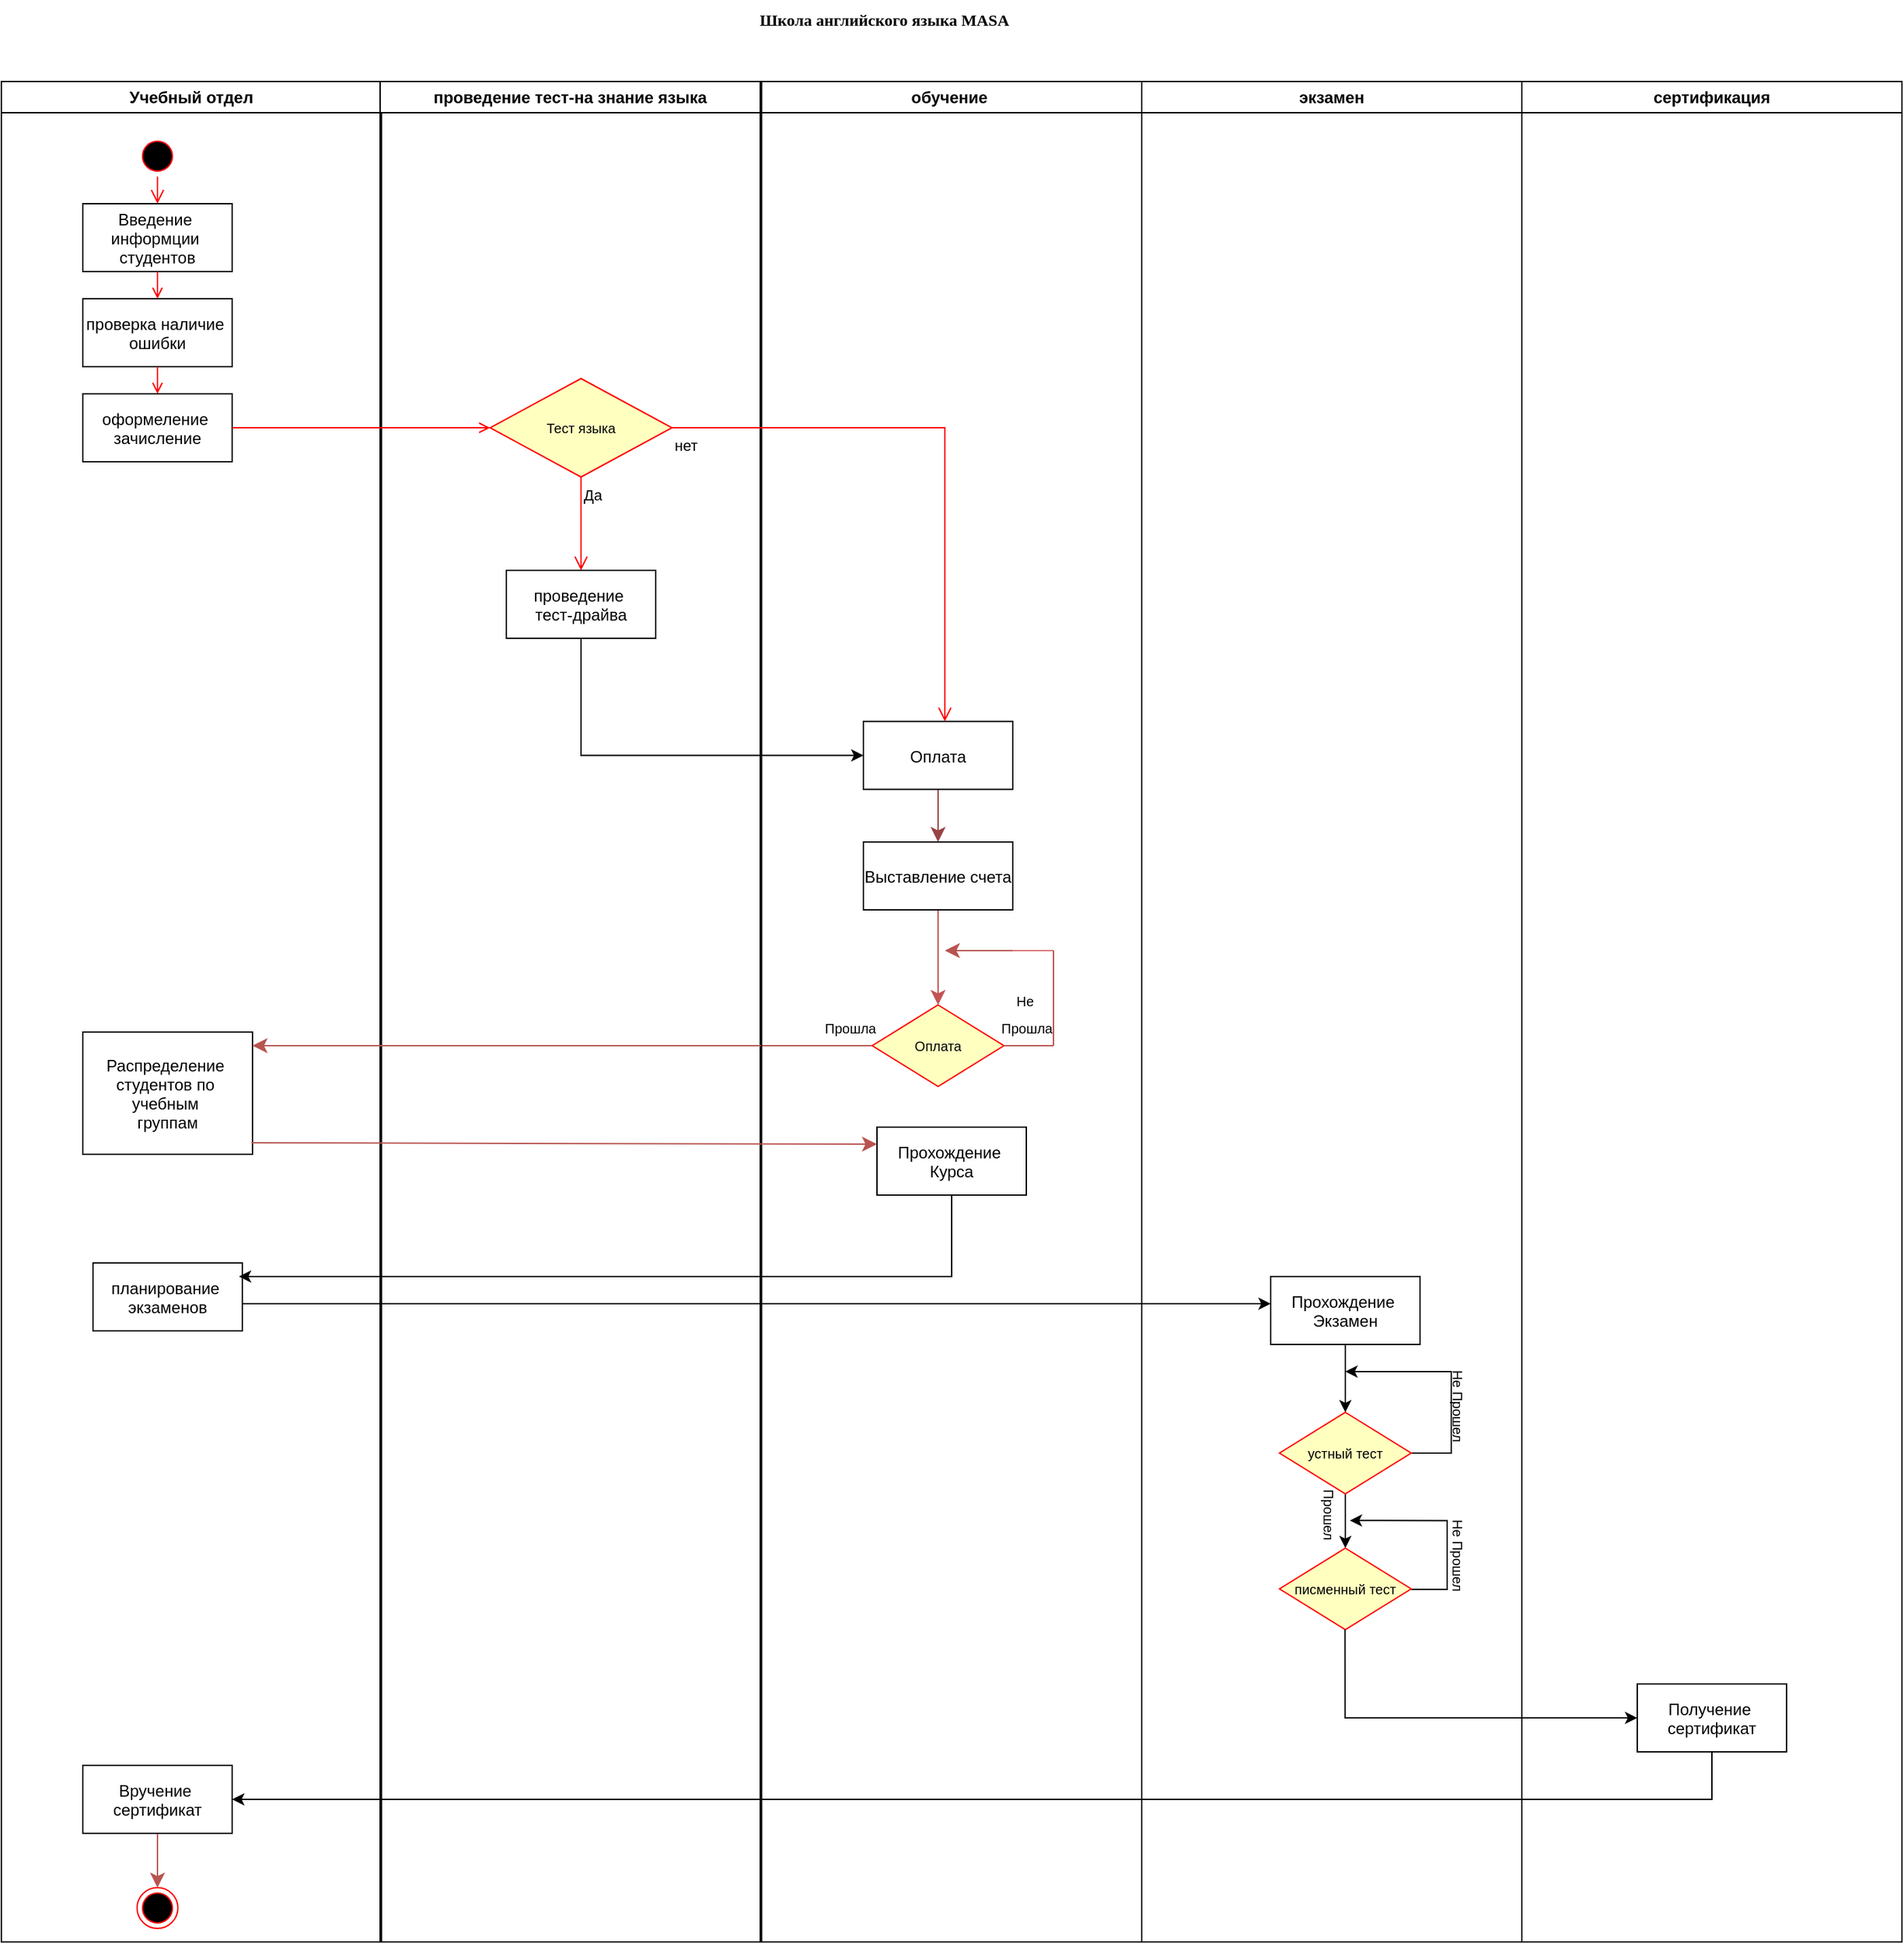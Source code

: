 <mxfile version="24.3.1" type="github">
  <diagram name="Page-1" id="bY8u737ZQ0ratZw_UCGF">
    <mxGraphModel dx="1538" dy="743" grid="1" gridSize="10" guides="1" tooltips="1" connect="1" arrows="1" fold="1" page="1" pageScale="1" pageWidth="827" pageHeight="1169" math="0" shadow="0">
      <root>
        <mxCell id="0" />
        <mxCell id="1" parent="0" />
        <mxCell id="oEYHWFMe7uGtQWseiEEt-1" value="Учебный отдел" style="swimlane;whiteSpace=wrap" vertex="1" parent="1">
          <mxGeometry x="25" y="110" width="280" height="1370" as="geometry" />
        </mxCell>
        <mxCell id="oEYHWFMe7uGtQWseiEEt-2" value="" style="ellipse;shape=startState;fillColor=#000000;strokeColor=#ff0000;" vertex="1" parent="oEYHWFMe7uGtQWseiEEt-1">
          <mxGeometry x="100" y="40" width="30" height="30" as="geometry" />
        </mxCell>
        <mxCell id="oEYHWFMe7uGtQWseiEEt-3" value="" style="edgeStyle=elbowEdgeStyle;elbow=horizontal;verticalAlign=bottom;endArrow=open;endSize=8;strokeColor=#FF0000;endFill=1;rounded=0" edge="1" parent="oEYHWFMe7uGtQWseiEEt-1" source="oEYHWFMe7uGtQWseiEEt-2" target="oEYHWFMe7uGtQWseiEEt-4">
          <mxGeometry x="100" y="40" as="geometry">
            <mxPoint x="115" y="110" as="targetPoint" />
          </mxGeometry>
        </mxCell>
        <mxCell id="oEYHWFMe7uGtQWseiEEt-4" value="Введение &#xa;информции &#xa;студентов" style="" vertex="1" parent="oEYHWFMe7uGtQWseiEEt-1">
          <mxGeometry x="60" y="90" width="110" height="50" as="geometry" />
        </mxCell>
        <mxCell id="oEYHWFMe7uGtQWseiEEt-5" value="проверка наличие &#xa;ошибки" style="" vertex="1" parent="oEYHWFMe7uGtQWseiEEt-1">
          <mxGeometry x="60" y="160" width="110" height="50" as="geometry" />
        </mxCell>
        <mxCell id="oEYHWFMe7uGtQWseiEEt-6" value="" style="endArrow=open;strokeColor=#FF0000;endFill=1;rounded=0" edge="1" parent="oEYHWFMe7uGtQWseiEEt-1" source="oEYHWFMe7uGtQWseiEEt-4" target="oEYHWFMe7uGtQWseiEEt-5">
          <mxGeometry relative="1" as="geometry" />
        </mxCell>
        <mxCell id="oEYHWFMe7uGtQWseiEEt-7" value="оформеление &#xa;зачисление" style="" vertex="1" parent="oEYHWFMe7uGtQWseiEEt-1">
          <mxGeometry x="60" y="230" width="110" height="50" as="geometry" />
        </mxCell>
        <mxCell id="oEYHWFMe7uGtQWseiEEt-8" value="" style="endArrow=open;strokeColor=#FF0000;endFill=1;rounded=0" edge="1" parent="oEYHWFMe7uGtQWseiEEt-1" source="oEYHWFMe7uGtQWseiEEt-5" target="oEYHWFMe7uGtQWseiEEt-7">
          <mxGeometry relative="1" as="geometry" />
        </mxCell>
        <mxCell id="oEYHWFMe7uGtQWseiEEt-9" value="Распределение &#xa;студентов по &#xa;учебным &#xa;группам" style="" vertex="1" parent="oEYHWFMe7uGtQWseiEEt-1">
          <mxGeometry x="60" y="700" width="125" height="90" as="geometry" />
        </mxCell>
        <mxCell id="oEYHWFMe7uGtQWseiEEt-10" style="edgeStyle=none;curved=1;rounded=0;orthogonalLoop=1;jettySize=auto;html=1;entryX=0.5;entryY=0;entryDx=0;entryDy=0;fontSize=12;startSize=8;endSize=8;fillColor=#f8cecc;strokeColor=#b85450;" edge="1" parent="oEYHWFMe7uGtQWseiEEt-1" source="oEYHWFMe7uGtQWseiEEt-11" target="oEYHWFMe7uGtQWseiEEt-12">
          <mxGeometry relative="1" as="geometry" />
        </mxCell>
        <mxCell id="oEYHWFMe7uGtQWseiEEt-11" value="Вручение &#xa;сертификат" style="" vertex="1" parent="oEYHWFMe7uGtQWseiEEt-1">
          <mxGeometry x="60" y="1240" width="110" height="50" as="geometry" />
        </mxCell>
        <mxCell id="oEYHWFMe7uGtQWseiEEt-12" value="" style="ellipse;shape=endState;fillColor=#000000;strokeColor=#ff0000" vertex="1" parent="oEYHWFMe7uGtQWseiEEt-1">
          <mxGeometry x="100" y="1330" width="30" height="30" as="geometry" />
        </mxCell>
        <mxCell id="oEYHWFMe7uGtQWseiEEt-51" value="планирование &#xa;экзаменов" style="" vertex="1" parent="oEYHWFMe7uGtQWseiEEt-1">
          <mxGeometry x="67.5" y="870" width="110" height="50" as="geometry" />
        </mxCell>
        <mxCell id="oEYHWFMe7uGtQWseiEEt-13" value="проведение тест-на знание языка" style="swimlane;whiteSpace=wrap" vertex="1" parent="1">
          <mxGeometry x="304" y="110" width="280" height="1370" as="geometry" />
        </mxCell>
        <mxCell id="oEYHWFMe7uGtQWseiEEt-14" value="Тест языка" style="rhombus;fillColor=#ffffc0;strokeColor=#ff0000;fontSize=10;" vertex="1" parent="oEYHWFMe7uGtQWseiEEt-13">
          <mxGeometry x="81" y="218.75" width="134" height="72.5" as="geometry" />
        </mxCell>
        <mxCell id="oEYHWFMe7uGtQWseiEEt-15" value="Да " style="edgeStyle=elbowEdgeStyle;elbow=horizontal;align=left;verticalAlign=top;endArrow=open;endSize=8;strokeColor=#FF0000;endFill=1;rounded=0;entryX=0.5;entryY=0;entryDx=0;entryDy=0;" edge="1" parent="oEYHWFMe7uGtQWseiEEt-13" source="oEYHWFMe7uGtQWseiEEt-14" target="oEYHWFMe7uGtQWseiEEt-16">
          <mxGeometry x="-1" relative="1" as="geometry">
            <mxPoint x="147.8" y="338.33" as="targetPoint" />
            <mxPoint x="147.8" y="272.497" as="sourcePoint" />
          </mxGeometry>
        </mxCell>
        <mxCell id="oEYHWFMe7uGtQWseiEEt-16" value="проведение &#xa;тест-драйва" style="" vertex="1" parent="oEYHWFMe7uGtQWseiEEt-13">
          <mxGeometry x="93" y="360" width="110" height="50" as="geometry" />
        </mxCell>
        <mxCell id="oEYHWFMe7uGtQWseiEEt-22" style="edgeStyle=none;curved=1;rounded=0;orthogonalLoop=1;jettySize=auto;html=1;fontSize=12;startSize=8;endSize=8;exitX=0;exitY=0.5;exitDx=0;exitDy=0;fillColor=#f8cecc;strokeColor=#b85450;" edge="1" parent="oEYHWFMe7uGtQWseiEEt-13" source="oEYHWFMe7uGtQWseiEEt-29">
          <mxGeometry relative="1" as="geometry">
            <mxPoint x="-94" y="710" as="targetPoint" />
            <mxPoint x="373.22" y="710" as="sourcePoint" />
          </mxGeometry>
        </mxCell>
        <mxCell id="oEYHWFMe7uGtQWseiEEt-53" style="edgeStyle=orthogonalEdgeStyle;rounded=0;orthogonalLoop=1;jettySize=auto;html=1;" edge="1" parent="oEYHWFMe7uGtQWseiEEt-13">
          <mxGeometry relative="1" as="geometry">
            <mxPoint x="656" y="900" as="targetPoint" />
            <mxPoint x="-101.5" y="900.03" as="sourcePoint" />
          </mxGeometry>
        </mxCell>
        <mxCell id="oEYHWFMe7uGtQWseiEEt-23" value="обучение " style="swimlane;whiteSpace=wrap;startSize=23;" vertex="1" parent="1">
          <mxGeometry x="585" y="110" width="280" height="1370" as="geometry" />
        </mxCell>
        <mxCell id="oEYHWFMe7uGtQWseiEEt-24" style="edgeStyle=none;curved=1;rounded=0;orthogonalLoop=1;jettySize=auto;html=1;fontSize=12;startSize=8;endSize=8;strokeColor=#c35454;exitX=0.5;exitY=1;exitDx=0;exitDy=0;" edge="1" parent="oEYHWFMe7uGtQWseiEEt-23" source="oEYHWFMe7uGtQWseiEEt-30" target="oEYHWFMe7uGtQWseiEEt-29">
          <mxGeometry relative="1" as="geometry">
            <mxPoint x="125" y="670" as="sourcePoint" />
          </mxGeometry>
        </mxCell>
        <mxCell id="oEYHWFMe7uGtQWseiEEt-25" style="edgeStyle=none;curved=1;rounded=0;orthogonalLoop=1;jettySize=auto;html=1;fontSize=12;startSize=8;endSize=8;strokeColor=#994343;" edge="1" parent="oEYHWFMe7uGtQWseiEEt-23" source="oEYHWFMe7uGtQWseiEEt-26" target="oEYHWFMe7uGtQWseiEEt-30">
          <mxGeometry relative="1" as="geometry" />
        </mxCell>
        <mxCell id="oEYHWFMe7uGtQWseiEEt-26" value="Оплата" style="" vertex="1" parent="oEYHWFMe7uGtQWseiEEt-23">
          <mxGeometry x="75" y="471.25" width="110" height="50" as="geometry" />
        </mxCell>
        <mxCell id="oEYHWFMe7uGtQWseiEEt-28" style="edgeStyle=none;curved=1;rounded=0;orthogonalLoop=1;jettySize=auto;html=1;fontSize=12;startSize=8;endSize=8;movable=1;resizable=1;rotatable=1;deletable=1;editable=1;locked=0;connectable=1;fillColor=#f8cecc;strokeColor=#b85450;" edge="1" parent="oEYHWFMe7uGtQWseiEEt-23">
          <mxGeometry relative="1" as="geometry">
            <mxPoint x="135" y="640" as="targetPoint" />
            <mxPoint x="185" y="640" as="sourcePoint" />
          </mxGeometry>
        </mxCell>
        <mxCell id="oEYHWFMe7uGtQWseiEEt-29" value="Оплата" style="rhombus;fillColor=#ffffc0;strokeColor=#ff0000;fontSize=10;" vertex="1" parent="oEYHWFMe7uGtQWseiEEt-23">
          <mxGeometry x="81.5" y="680" width="97" height="60" as="geometry" />
        </mxCell>
        <mxCell id="oEYHWFMe7uGtQWseiEEt-30" value="Выставление счета" style="" vertex="1" parent="oEYHWFMe7uGtQWseiEEt-23">
          <mxGeometry x="75" y="560" width="110" height="50" as="geometry" />
        </mxCell>
        <mxCell id="oEYHWFMe7uGtQWseiEEt-31" value="" style="endArrow=none;html=1;rounded=0;fontSize=12;startSize=8;endSize=8;curved=1;exitX=1;exitY=0.5;exitDx=0;exitDy=0;fillColor=#f8cecc;strokeColor=#b85450;" edge="1" parent="oEYHWFMe7uGtQWseiEEt-23" source="oEYHWFMe7uGtQWseiEEt-29">
          <mxGeometry width="50" height="50" relative="1" as="geometry">
            <mxPoint x="195" y="780" as="sourcePoint" />
            <mxPoint x="215" y="710" as="targetPoint" />
          </mxGeometry>
        </mxCell>
        <mxCell id="oEYHWFMe7uGtQWseiEEt-32" value="" style="endArrow=none;html=1;rounded=0;fontSize=12;startSize=8;endSize=8;curved=1;exitX=1;exitY=0.5;exitDx=0;exitDy=0;strokeColor=#dd7373;" edge="1" parent="oEYHWFMe7uGtQWseiEEt-23">
          <mxGeometry width="50" height="50" relative="1" as="geometry">
            <mxPoint x="185" y="640" as="sourcePoint" />
            <mxPoint x="215" y="640" as="targetPoint" />
          </mxGeometry>
        </mxCell>
        <mxCell id="oEYHWFMe7uGtQWseiEEt-33" value="" style="endArrow=none;html=1;rounded=0;fontSize=12;startSize=8;endSize=8;curved=1;fillColor=#f8cecc;strokeColor=#b85450;" edge="1" parent="oEYHWFMe7uGtQWseiEEt-23">
          <mxGeometry width="50" height="50" relative="1" as="geometry">
            <mxPoint x="215" y="640" as="sourcePoint" />
            <mxPoint x="215" y="710" as="targetPoint" />
          </mxGeometry>
        </mxCell>
        <mxCell id="oEYHWFMe7uGtQWseiEEt-34" value="&lt;font style=&quot;font-size: 10px;&quot;&gt;Не&amp;nbsp;&lt;/font&gt;&lt;div&gt;&lt;font style=&quot;font-size: 10px;&quot;&gt;Прошла&lt;/font&gt;&lt;/div&gt;" style="text;html=1;align=center;verticalAlign=middle;resizable=0;points=[];autosize=1;fontSize=16;" vertex="1" parent="oEYHWFMe7uGtQWseiEEt-23">
          <mxGeometry x="165" y="660" width="60" height="50" as="geometry" />
        </mxCell>
        <mxCell id="oEYHWFMe7uGtQWseiEEt-35" value="&lt;span style=&quot;font-size: 10px;&quot;&gt;Прошла&lt;/span&gt;" style="text;html=1;align=center;verticalAlign=middle;resizable=0;points=[];autosize=1;strokeColor=none;fillColor=none;fontSize=16;" vertex="1" parent="oEYHWFMe7uGtQWseiEEt-23">
          <mxGeometry x="35" y="680" width="60" height="30" as="geometry" />
        </mxCell>
        <mxCell id="oEYHWFMe7uGtQWseiEEt-40" value="Прохождение &#xa;Курса" style="" vertex="1" parent="oEYHWFMe7uGtQWseiEEt-23">
          <mxGeometry x="85" y="770" width="110" height="50" as="geometry" />
        </mxCell>
        <mxCell id="oEYHWFMe7uGtQWseiEEt-36" value="" style="endArrow=open;strokeColor=#FF0000;endFill=1;rounded=0;entryX=0;entryY=0.5;entryDx=0;entryDy=0;" edge="1" parent="1" source="oEYHWFMe7uGtQWseiEEt-7" target="oEYHWFMe7uGtQWseiEEt-14">
          <mxGeometry relative="1" as="geometry">
            <mxPoint x="320" y="365" as="targetPoint" />
          </mxGeometry>
        </mxCell>
        <mxCell id="oEYHWFMe7uGtQWseiEEt-37" value="нет" style="edgeStyle=elbowEdgeStyle;elbow=horizontal;align=left;verticalAlign=top;endArrow=open;endSize=8;strokeColor=#FF0000;endFill=1;rounded=0;exitX=1;exitY=0.5;exitDx=0;exitDy=0;" edge="1" parent="1" source="oEYHWFMe7uGtQWseiEEt-14" target="oEYHWFMe7uGtQWseiEEt-26">
          <mxGeometry x="-1" relative="1" as="geometry">
            <mxPoint x="640" y="365" as="targetPoint" />
            <mxPoint x="517.328" y="367.43" as="sourcePoint" />
            <Array as="points">
              <mxPoint x="720" y="365" />
            </Array>
          </mxGeometry>
        </mxCell>
        <mxCell id="oEYHWFMe7uGtQWseiEEt-38" value="экзамен" style="swimlane;whiteSpace=wrap;startSize=23;" vertex="1" parent="1">
          <mxGeometry x="865" y="110" width="280" height="1370" as="geometry" />
        </mxCell>
        <mxCell id="oEYHWFMe7uGtQWseiEEt-55" style="edgeStyle=orthogonalEdgeStyle;rounded=0;orthogonalLoop=1;jettySize=auto;html=1;" edge="1" parent="oEYHWFMe7uGtQWseiEEt-38" source="oEYHWFMe7uGtQWseiEEt-54">
          <mxGeometry relative="1" as="geometry">
            <mxPoint x="150" y="980" as="targetPoint" />
          </mxGeometry>
        </mxCell>
        <mxCell id="oEYHWFMe7uGtQWseiEEt-54" value="Прохождение &#xa;Экзамен" style="" vertex="1" parent="oEYHWFMe7uGtQWseiEEt-38">
          <mxGeometry x="95" y="880" width="110" height="50" as="geometry" />
        </mxCell>
        <mxCell id="oEYHWFMe7uGtQWseiEEt-58" style="edgeStyle=orthogonalEdgeStyle;rounded=0;orthogonalLoop=1;jettySize=auto;html=1;entryX=0.5;entryY=0;entryDx=0;entryDy=0;" edge="1" parent="oEYHWFMe7uGtQWseiEEt-38" source="oEYHWFMe7uGtQWseiEEt-56" target="oEYHWFMe7uGtQWseiEEt-57">
          <mxGeometry relative="1" as="geometry" />
        </mxCell>
        <mxCell id="oEYHWFMe7uGtQWseiEEt-60" style="edgeStyle=orthogonalEdgeStyle;rounded=0;orthogonalLoop=1;jettySize=auto;html=1;exitX=1;exitY=0.5;exitDx=0;exitDy=0;" edge="1" parent="oEYHWFMe7uGtQWseiEEt-38" source="oEYHWFMe7uGtQWseiEEt-56">
          <mxGeometry relative="1" as="geometry">
            <mxPoint x="150" y="950" as="targetPoint" />
            <mxPoint x="235" y="1010" as="sourcePoint" />
            <Array as="points">
              <mxPoint x="228" y="1010" />
              <mxPoint x="228" y="950" />
            </Array>
          </mxGeometry>
        </mxCell>
        <mxCell id="oEYHWFMe7uGtQWseiEEt-56" value="устный тест" style="rhombus;fillColor=#ffffc0;strokeColor=#ff0000;fontSize=10;" vertex="1" parent="oEYHWFMe7uGtQWseiEEt-38">
          <mxGeometry x="101.5" y="980" width="97" height="60" as="geometry" />
        </mxCell>
        <mxCell id="oEYHWFMe7uGtQWseiEEt-62" style="edgeStyle=orthogonalEdgeStyle;rounded=0;orthogonalLoop=1;jettySize=auto;html=1;entryX=0.572;entryY=0.057;entryDx=0;entryDy=0;entryPerimeter=0;" edge="1" parent="oEYHWFMe7uGtQWseiEEt-38">
          <mxGeometry relative="1" as="geometry">
            <mxPoint x="153.29" y="1059.66" as="targetPoint" />
            <mxPoint x="198.484" y="1110.35" as="sourcePoint" />
            <Array as="points">
              <mxPoint x="225" y="1110" />
              <mxPoint x="225" y="1060" />
            </Array>
          </mxGeometry>
        </mxCell>
        <mxCell id="oEYHWFMe7uGtQWseiEEt-57" value="писменный тест" style="rhombus;fillColor=#ffffc0;strokeColor=#ff0000;fontSize=10;" vertex="1" parent="oEYHWFMe7uGtQWseiEEt-38">
          <mxGeometry x="101.5" y="1080" width="97" height="60" as="geometry" />
        </mxCell>
        <mxCell id="oEYHWFMe7uGtQWseiEEt-59" value="&lt;span style=&quot;font-size: 10px;&quot;&gt;Прошел&lt;/span&gt;" style="text;html=1;align=center;verticalAlign=middle;resizable=0;points=[];autosize=1;strokeColor=none;fillColor=none;fontSize=16;rotation=90;" vertex="1" parent="oEYHWFMe7uGtQWseiEEt-38">
          <mxGeometry x="110" y="1040" width="60" height="30" as="geometry" />
        </mxCell>
        <mxCell id="oEYHWFMe7uGtQWseiEEt-61" value="&lt;span style=&quot;font-size: 10px;&quot;&gt;Не&amp;nbsp;&lt;/span&gt;&lt;span style=&quot;font-size: 10px; background-color: initial;&quot;&gt;Прошел&lt;/span&gt;" style="text;html=1;align=center;verticalAlign=middle;resizable=0;points=[];autosize=1;strokeColor=none;fillColor=none;fontSize=16;rotation=90;" vertex="1" parent="oEYHWFMe7uGtQWseiEEt-38">
          <mxGeometry x="195" y="960" width="80" height="30" as="geometry" />
        </mxCell>
        <mxCell id="oEYHWFMe7uGtQWseiEEt-63" value="&lt;span style=&quot;font-size: 10px;&quot;&gt;Не&amp;nbsp;&lt;/span&gt;&lt;span style=&quot;font-size: 10px; background-color: initial;&quot;&gt;Прошел&lt;/span&gt;" style="text;html=1;align=center;verticalAlign=middle;resizable=0;points=[];autosize=1;strokeColor=none;fillColor=none;fontSize=16;rotation=90;" vertex="1" parent="oEYHWFMe7uGtQWseiEEt-38">
          <mxGeometry x="195" y="1070" width="80" height="30" as="geometry" />
        </mxCell>
        <mxCell id="oEYHWFMe7uGtQWseiEEt-64" style="edgeStyle=orthogonalEdgeStyle;rounded=0;orthogonalLoop=1;jettySize=auto;html=1;entryX=0;entryY=0.5;entryDx=0;entryDy=0;" edge="1" parent="oEYHWFMe7uGtQWseiEEt-38" target="oEYHWFMe7uGtQWseiEEt-65">
          <mxGeometry relative="1" as="geometry">
            <mxPoint x="149.75" y="1140" as="sourcePoint" />
            <mxPoint x="149.75" y="1180" as="targetPoint" />
            <Array as="points">
              <mxPoint x="150" y="1205" />
            </Array>
          </mxGeometry>
        </mxCell>
        <mxCell id="oEYHWFMe7uGtQWseiEEt-42" style="edgeStyle=none;curved=1;rounded=0;orthogonalLoop=1;jettySize=auto;html=1;entryX=0;entryY=0.25;entryDx=0;entryDy=0;fontSize=12;startSize=8;endSize=8;exitX=0.994;exitY=0.906;exitDx=0;exitDy=0;fillColor=#f8cecc;strokeColor=#b85450;exitPerimeter=0;" edge="1" parent="1" source="oEYHWFMe7uGtQWseiEEt-9" target="oEYHWFMe7uGtQWseiEEt-40">
          <mxGeometry relative="1" as="geometry" />
        </mxCell>
        <mxCell id="oEYHWFMe7uGtQWseiEEt-45" value="&lt;span style=&quot;font-weight: 700;&quot;&gt;&lt;font face=&quot;Times New Roman&quot;&gt;Школа английского языка MASA&lt;/font&gt;&lt;/span&gt;" style="text;html=1;align=center;verticalAlign=middle;resizable=0;points=[];autosize=1;strokeColor=none;fillColor=none;" vertex="1" parent="1">
          <mxGeometry x="570" y="50" width="210" height="30" as="geometry" />
        </mxCell>
        <mxCell id="oEYHWFMe7uGtQWseiEEt-46" value="сертификация" style="swimlane;whiteSpace=wrap;startSize=23;" vertex="1" parent="1">
          <mxGeometry x="1145" y="110" width="280" height="1370" as="geometry" />
        </mxCell>
        <mxCell id="oEYHWFMe7uGtQWseiEEt-65" value="Получение &#xa;сертификат" style="" vertex="1" parent="oEYHWFMe7uGtQWseiEEt-46">
          <mxGeometry x="85" y="1180" width="110" height="50" as="geometry" />
        </mxCell>
        <mxCell id="oEYHWFMe7uGtQWseiEEt-50" style="edgeStyle=orthogonalEdgeStyle;rounded=0;orthogonalLoop=1;jettySize=auto;html=1;entryX=0;entryY=0.5;entryDx=0;entryDy=0;exitX=0.5;exitY=1;exitDx=0;exitDy=0;" edge="1" parent="1" source="oEYHWFMe7uGtQWseiEEt-16" target="oEYHWFMe7uGtQWseiEEt-26">
          <mxGeometry relative="1" as="geometry" />
        </mxCell>
        <mxCell id="oEYHWFMe7uGtQWseiEEt-52" style="edgeStyle=orthogonalEdgeStyle;rounded=0;orthogonalLoop=1;jettySize=auto;html=1;exitX=0.5;exitY=1;exitDx=0;exitDy=0;" edge="1" parent="1" source="oEYHWFMe7uGtQWseiEEt-40">
          <mxGeometry relative="1" as="geometry">
            <mxPoint x="200" y="990" as="targetPoint" />
            <Array as="points">
              <mxPoint x="725" y="990" />
              <mxPoint x="200" y="990" />
            </Array>
          </mxGeometry>
        </mxCell>
        <mxCell id="oEYHWFMe7uGtQWseiEEt-66" style="edgeStyle=orthogonalEdgeStyle;rounded=0;orthogonalLoop=1;jettySize=auto;html=1;entryX=1;entryY=0.5;entryDx=0;entryDy=0;" edge="1" parent="1" source="oEYHWFMe7uGtQWseiEEt-65" target="oEYHWFMe7uGtQWseiEEt-11">
          <mxGeometry relative="1" as="geometry">
            <Array as="points">
              <mxPoint x="1285" y="1375" />
            </Array>
          </mxGeometry>
        </mxCell>
      </root>
    </mxGraphModel>
  </diagram>
</mxfile>
